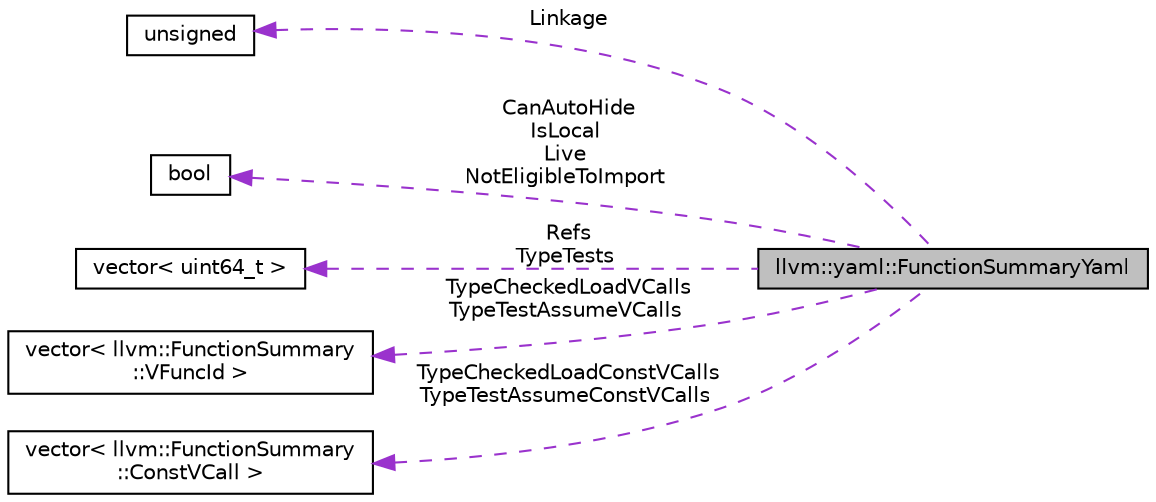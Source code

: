 digraph "llvm::yaml::FunctionSummaryYaml"
{
 // LATEX_PDF_SIZE
  bgcolor="transparent";
  edge [fontname="Helvetica",fontsize="10",labelfontname="Helvetica",labelfontsize="10"];
  node [fontname="Helvetica",fontsize="10",shape="box"];
  rankdir="LR";
  Node1 [label="llvm::yaml::FunctionSummaryYaml",height=0.2,width=0.4,color="black", fillcolor="grey75", style="filled", fontcolor="black",tooltip=" "];
  Node2 -> Node1 [dir="back",color="darkorchid3",fontsize="10",style="dashed",label=" Linkage" ,fontname="Helvetica"];
  Node2 [label="unsigned",height=0.2,width=0.4,color="black",URL="$classunsigned.html",tooltip=" "];
  Node3 -> Node1 [dir="back",color="darkorchid3",fontsize="10",style="dashed",label=" CanAutoHide\nIsLocal\nLive\nNotEligibleToImport" ,fontname="Helvetica"];
  Node3 [label="bool",height=0.2,width=0.4,color="black",URL="$classbool.html",tooltip=" "];
  Node4 -> Node1 [dir="back",color="darkorchid3",fontsize="10",style="dashed",label=" Refs\nTypeTests" ,fontname="Helvetica"];
  Node4 [label="vector\< uint64_t \>",height=0.2,width=0.4,color="black",tooltip=" "];
  Node5 -> Node1 [dir="back",color="darkorchid3",fontsize="10",style="dashed",label=" TypeCheckedLoadVCalls\nTypeTestAssumeVCalls" ,fontname="Helvetica"];
  Node5 [label="vector\< llvm::FunctionSummary\l::VFuncId \>",height=0.2,width=0.4,color="black",tooltip=" "];
  Node6 -> Node1 [dir="back",color="darkorchid3",fontsize="10",style="dashed",label=" TypeCheckedLoadConstVCalls\nTypeTestAssumeConstVCalls" ,fontname="Helvetica"];
  Node6 [label="vector\< llvm::FunctionSummary\l::ConstVCall \>",height=0.2,width=0.4,color="black",tooltip=" "];
}
